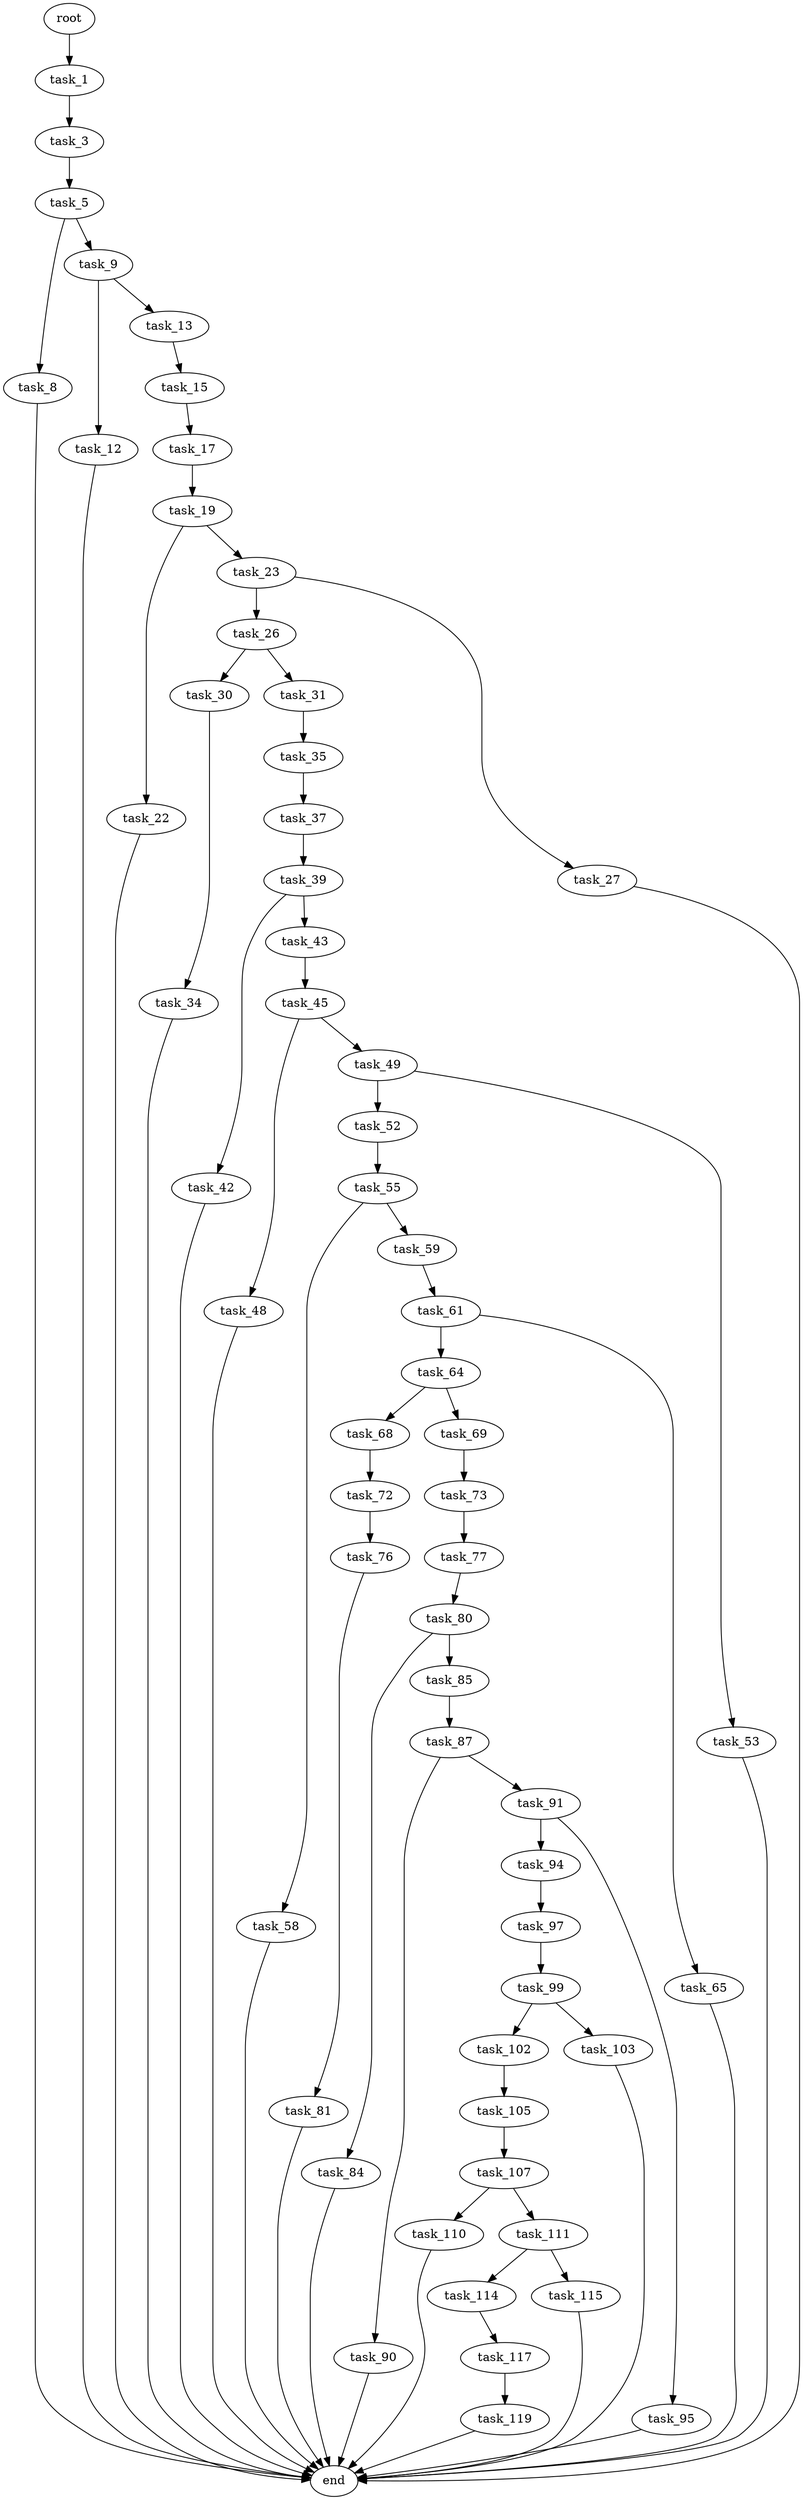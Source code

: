 digraph G {
  root [size="0.000000"];
  task_1 [size="33556048496.000000"];
  task_3 [size="1937872903.000000"];
  task_5 [size="28991029248.000000"];
  task_8 [size="39244747304.000000"];
  task_9 [size="782757789696.000000"];
  task_12 [size="8589934592.000000"];
  task_13 [size="28991029248.000000"];
  task_15 [size="7958755451.000000"];
  task_17 [size="6420468968.000000"];
  task_19 [size="4045527351.000000"];
  task_22 [size="20149279650.000000"];
  task_23 [size="8589934592.000000"];
  task_26 [size="28991029248.000000"];
  task_27 [size="7314166171.000000"];
  task_30 [size="1182691145392.000000"];
  task_31 [size="134217728000.000000"];
  task_34 [size="2400639090.000000"];
  task_35 [size="288317812508.000000"];
  task_37 [size="549755813888.000000"];
  task_39 [size="8589934592.000000"];
  task_42 [size="34893589928.000000"];
  task_43 [size="412211054101.000000"];
  task_45 [size="622494816.000000"];
  task_48 [size="38198683694.000000"];
  task_49 [size="11698501708.000000"];
  task_52 [size="68719476736.000000"];
  task_53 [size="782757789696.000000"];
  task_55 [size="16194327450.000000"];
  task_58 [size="368293445632.000000"];
  task_59 [size="231928233984.000000"];
  task_61 [size="368293445632.000000"];
  task_64 [size="1073741824000.000000"];
  task_65 [size="588667726411.000000"];
  task_68 [size="17033118160.000000"];
  task_69 [size="732680352044.000000"];
  task_72 [size="29032914212.000000"];
  task_73 [size="134217728000.000000"];
  task_76 [size="368293445632.000000"];
  task_77 [size="577696273737.000000"];
  task_80 [size="10647189607.000000"];
  task_81 [size="180098219641.000000"];
  task_84 [size="5081727642.000000"];
  task_85 [size="7054844889.000000"];
  task_87 [size="5472409248.000000"];
  task_90 [size="3389128520.000000"];
  task_91 [size="192836334300.000000"];
  task_94 [size="20829212359.000000"];
  task_95 [size="16447470951.000000"];
  task_97 [size="278220184994.000000"];
  task_99 [size="38658719301.000000"];
  task_102 [size="9795399003.000000"];
  task_103 [size="168835213239.000000"];
  task_105 [size="27054503912.000000"];
  task_107 [size="110643127695.000000"];
  task_110 [size="28991029248.000000"];
  task_111 [size="9744664932.000000"];
  task_114 [size="9521687838.000000"];
  task_115 [size="1082428042082.000000"];
  task_117 [size="5702963030.000000"];
  task_119 [size="936989444472.000000"];
  end [size="0.000000"];

  root -> task_1 [size="1.000000"];
  task_1 -> task_3 [size="33554432.000000"];
  task_3 -> task_5 [size="33554432.000000"];
  task_5 -> task_8 [size="75497472.000000"];
  task_5 -> task_9 [size="75497472.000000"];
  task_8 -> end [size="1.000000"];
  task_9 -> task_12 [size="679477248.000000"];
  task_9 -> task_13 [size="679477248.000000"];
  task_12 -> end [size="1.000000"];
  task_13 -> task_15 [size="75497472.000000"];
  task_15 -> task_17 [size="536870912.000000"];
  task_17 -> task_19 [size="134217728.000000"];
  task_19 -> task_22 [size="134217728.000000"];
  task_19 -> task_23 [size="134217728.000000"];
  task_22 -> end [size="1.000000"];
  task_23 -> task_26 [size="33554432.000000"];
  task_23 -> task_27 [size="33554432.000000"];
  task_26 -> task_30 [size="75497472.000000"];
  task_26 -> task_31 [size="75497472.000000"];
  task_27 -> end [size="1.000000"];
  task_30 -> task_34 [size="838860800.000000"];
  task_31 -> task_35 [size="209715200.000000"];
  task_34 -> end [size="1.000000"];
  task_35 -> task_37 [size="301989888.000000"];
  task_37 -> task_39 [size="536870912.000000"];
  task_39 -> task_42 [size="33554432.000000"];
  task_39 -> task_43 [size="33554432.000000"];
  task_42 -> end [size="1.000000"];
  task_43 -> task_45 [size="411041792.000000"];
  task_45 -> task_48 [size="33554432.000000"];
  task_45 -> task_49 [size="33554432.000000"];
  task_48 -> end [size="1.000000"];
  task_49 -> task_52 [size="536870912.000000"];
  task_49 -> task_53 [size="536870912.000000"];
  task_52 -> task_55 [size="134217728.000000"];
  task_53 -> end [size="1.000000"];
  task_55 -> task_58 [size="411041792.000000"];
  task_55 -> task_59 [size="411041792.000000"];
  task_58 -> end [size="1.000000"];
  task_59 -> task_61 [size="301989888.000000"];
  task_61 -> task_64 [size="411041792.000000"];
  task_61 -> task_65 [size="411041792.000000"];
  task_64 -> task_68 [size="838860800.000000"];
  task_64 -> task_69 [size="838860800.000000"];
  task_65 -> end [size="1.000000"];
  task_68 -> task_72 [size="411041792.000000"];
  task_69 -> task_73 [size="679477248.000000"];
  task_72 -> task_76 [size="679477248.000000"];
  task_73 -> task_77 [size="209715200.000000"];
  task_76 -> task_81 [size="411041792.000000"];
  task_77 -> task_80 [size="536870912.000000"];
  task_80 -> task_84 [size="411041792.000000"];
  task_80 -> task_85 [size="411041792.000000"];
  task_81 -> end [size="1.000000"];
  task_84 -> end [size="1.000000"];
  task_85 -> task_87 [size="301989888.000000"];
  task_87 -> task_90 [size="411041792.000000"];
  task_87 -> task_91 [size="411041792.000000"];
  task_90 -> end [size="1.000000"];
  task_91 -> task_94 [size="301989888.000000"];
  task_91 -> task_95 [size="301989888.000000"];
  task_94 -> task_97 [size="679477248.000000"];
  task_95 -> end [size="1.000000"];
  task_97 -> task_99 [size="536870912.000000"];
  task_99 -> task_102 [size="33554432.000000"];
  task_99 -> task_103 [size="33554432.000000"];
  task_102 -> task_105 [size="411041792.000000"];
  task_103 -> end [size="1.000000"];
  task_105 -> task_107 [size="75497472.000000"];
  task_107 -> task_110 [size="75497472.000000"];
  task_107 -> task_111 [size="75497472.000000"];
  task_110 -> end [size="1.000000"];
  task_111 -> task_114 [size="33554432.000000"];
  task_111 -> task_115 [size="33554432.000000"];
  task_114 -> task_117 [size="536870912.000000"];
  task_115 -> end [size="1.000000"];
  task_117 -> task_119 [size="134217728.000000"];
  task_119 -> end [size="1.000000"];
}

